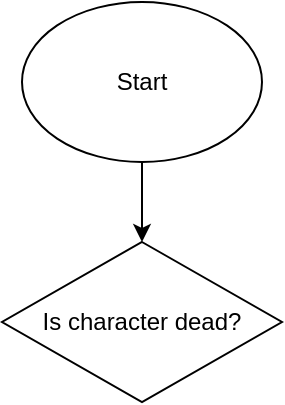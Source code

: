 <mxfile version="26.1.1">
  <diagram name="Page-1" id="WC2ewWJgoBWK-JPIIi09">
    <mxGraphModel dx="1434" dy="746" grid="1" gridSize="10" guides="1" tooltips="1" connect="1" arrows="1" fold="1" page="1" pageScale="1" pageWidth="850" pageHeight="1100" math="0" shadow="0">
      <root>
        <mxCell id="0" />
        <mxCell id="1" parent="0" />
        <mxCell id="EDUlIdILLlWNYBkE0sKc-4" value="" style="edgeStyle=orthogonalEdgeStyle;rounded=0;orthogonalLoop=1;jettySize=auto;html=1;" edge="1" parent="1" source="EDUlIdILLlWNYBkE0sKc-1" target="EDUlIdILLlWNYBkE0sKc-2">
          <mxGeometry relative="1" as="geometry" />
        </mxCell>
        <mxCell id="EDUlIdILLlWNYBkE0sKc-1" value="&lt;div&gt;Start&lt;/div&gt;" style="ellipse;whiteSpace=wrap;html=1;" vertex="1" parent="1">
          <mxGeometry x="365" y="50" width="120" height="80" as="geometry" />
        </mxCell>
        <mxCell id="EDUlIdILLlWNYBkE0sKc-2" value="Is character dead?" style="rhombus;whiteSpace=wrap;html=1;" vertex="1" parent="1">
          <mxGeometry x="355" y="170" width="140" height="80" as="geometry" />
        </mxCell>
      </root>
    </mxGraphModel>
  </diagram>
</mxfile>
